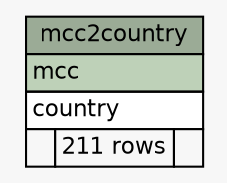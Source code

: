 // dot 2.38.0 on Windows 8 6.2
// SchemaSpy rev 590
digraph "mcc2country" {
  graph [
    rankdir="RL"
    bgcolor="#f7f7f7"
    nodesep="0.18"
    ranksep="0.46"
    fontname="Helvetica"
    fontsize="11"
  ];
  node [
    fontname="Helvetica"
    fontsize="11"
    shape="plaintext"
  ];
  edge [
    arrowsize="0.8"
  ];
  "mcc2country" [
    label=<
    <TABLE BORDER="0" CELLBORDER="1" CELLSPACING="0" BGCOLOR="#ffffff">
      <TR><TD COLSPAN="3" BGCOLOR="#9bab96" ALIGN="CENTER">mcc2country</TD></TR>
      <TR><TD PORT="mcc" COLSPAN="3" BGCOLOR="#bed1b8" ALIGN="LEFT">mcc</TD></TR>
      <TR><TD PORT="country" COLSPAN="3" ALIGN="LEFT">country</TD></TR>
      <TR><TD ALIGN="LEFT" BGCOLOR="#f7f7f7">  </TD><TD ALIGN="RIGHT" BGCOLOR="#f7f7f7">211 rows</TD><TD ALIGN="RIGHT" BGCOLOR="#f7f7f7">  </TD></TR>
    </TABLE>>
    URL="tables/mcc2country.html"
    tooltip="mcc2country"
  ];
}
